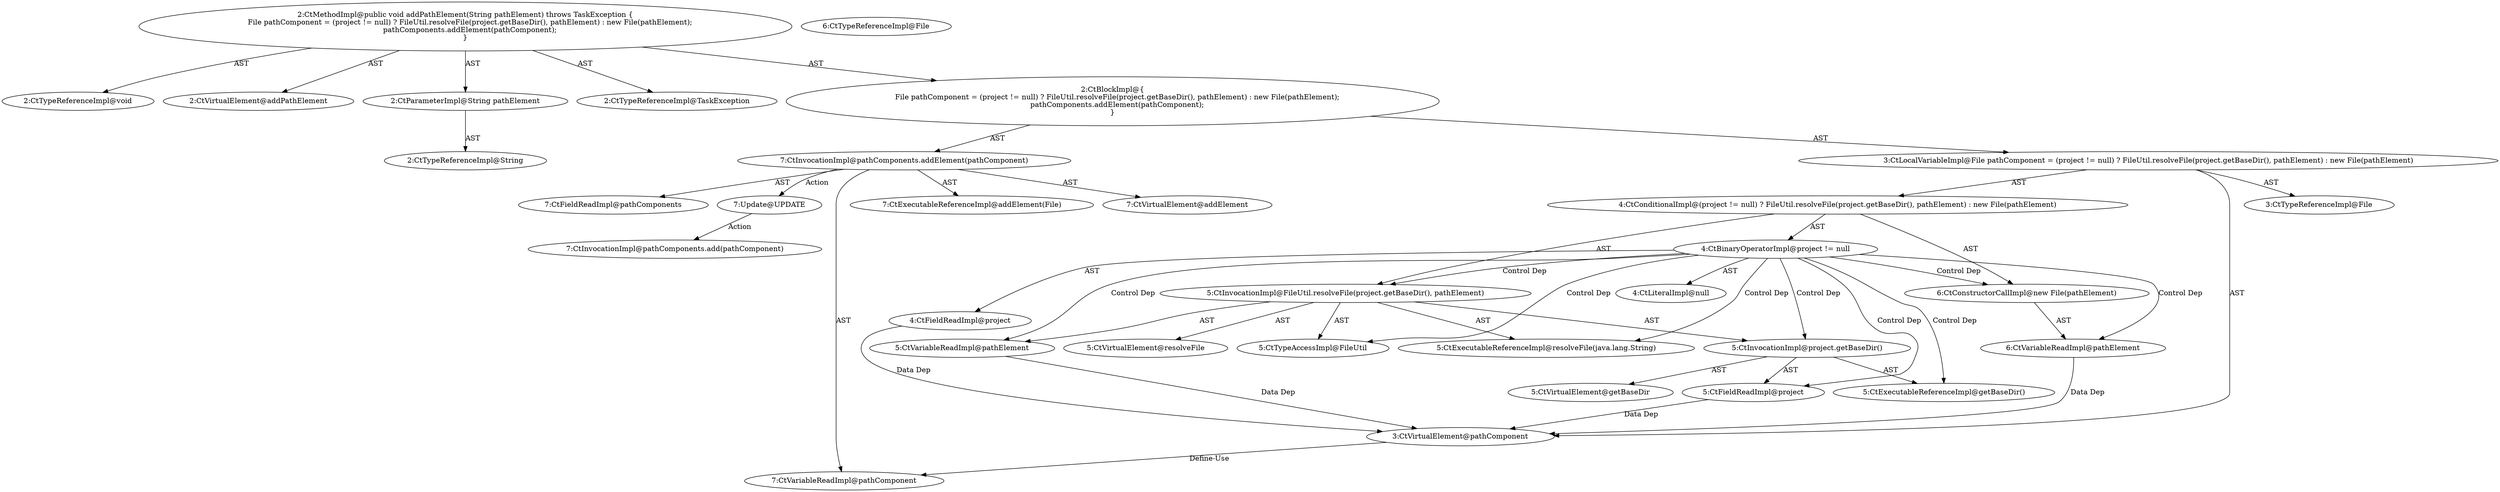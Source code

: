 digraph "addPathElement#?,String" {
0 [label="2:CtTypeReferenceImpl@void" shape=ellipse]
1 [label="2:CtVirtualElement@addPathElement" shape=ellipse]
2 [label="2:CtParameterImpl@String pathElement" shape=ellipse]
3 [label="2:CtTypeReferenceImpl@String" shape=ellipse]
4 [label="2:CtTypeReferenceImpl@TaskException" shape=ellipse]
5 [label="3:CtTypeReferenceImpl@File" shape=ellipse]
6 [label="4:CtFieldReadImpl@project" shape=ellipse]
7 [label="4:CtLiteralImpl@null" shape=ellipse]
8 [label="4:CtBinaryOperatorImpl@project != null" shape=ellipse]
9 [label="5:CtExecutableReferenceImpl@resolveFile(java.lang.String)" shape=ellipse]
10 [label="5:CtVirtualElement@resolveFile" shape=ellipse]
11 [label="5:CtTypeAccessImpl@FileUtil" shape=ellipse]
12 [label="5:CtExecutableReferenceImpl@getBaseDir()" shape=ellipse]
13 [label="5:CtVirtualElement@getBaseDir" shape=ellipse]
14 [label="5:CtFieldReadImpl@project" shape=ellipse]
15 [label="5:CtInvocationImpl@project.getBaseDir()" shape=ellipse]
16 [label="5:CtVariableReadImpl@pathElement" shape=ellipse]
17 [label="5:CtInvocationImpl@FileUtil.resolveFile(project.getBaseDir(), pathElement)" shape=ellipse]
18 [label="6:CtTypeReferenceImpl@File" shape=ellipse]
19 [label="6:CtVariableReadImpl@pathElement" shape=ellipse]
20 [label="6:CtConstructorCallImpl@new File(pathElement)" shape=ellipse]
21 [label="4:CtConditionalImpl@(project != null) ? FileUtil.resolveFile(project.getBaseDir(), pathElement) : new File(pathElement)" shape=ellipse]
22 [label="3:CtVirtualElement@pathComponent" shape=ellipse]
23 [label="3:CtLocalVariableImpl@File pathComponent = (project != null) ? FileUtil.resolveFile(project.getBaseDir(), pathElement) : new File(pathElement)" shape=ellipse]
24 [label="7:CtExecutableReferenceImpl@addElement(File)" shape=ellipse]
25 [label="7:CtVirtualElement@addElement" shape=ellipse]
26 [label="7:CtFieldReadImpl@pathComponents" shape=ellipse]
27 [label="7:CtVariableReadImpl@pathComponent" shape=ellipse]
28 [label="7:CtInvocationImpl@pathComponents.addElement(pathComponent)" shape=ellipse]
29 [label="2:CtBlockImpl@\{
    File pathComponent = (project != null) ? FileUtil.resolveFile(project.getBaseDir(), pathElement) : new File(pathElement);
    pathComponents.addElement(pathComponent);
\}" shape=ellipse]
30 [label="2:CtMethodImpl@public void addPathElement(String pathElement) throws TaskException \{
    File pathComponent = (project != null) ? FileUtil.resolveFile(project.getBaseDir(), pathElement) : new File(pathElement);
    pathComponents.addElement(pathComponent);
\}" shape=ellipse]
31 [label="7:Update@UPDATE" shape=ellipse]
32 [label="7:CtInvocationImpl@pathComponents.add(pathComponent)" shape=ellipse]
2 -> 3 [label="AST"];
6 -> 22 [label="Data Dep"];
8 -> 6 [label="AST"];
8 -> 7 [label="AST"];
8 -> 17 [label="Control Dep"];
8 -> 9 [label="Control Dep"];
8 -> 11 [label="Control Dep"];
8 -> 15 [label="Control Dep"];
8 -> 12 [label="Control Dep"];
8 -> 14 [label="Control Dep"];
8 -> 16 [label="Control Dep"];
8 -> 20 [label="Control Dep"];
8 -> 19 [label="Control Dep"];
14 -> 22 [label="Data Dep"];
15 -> 13 [label="AST"];
15 -> 14 [label="AST"];
15 -> 12 [label="AST"];
16 -> 22 [label="Data Dep"];
17 -> 10 [label="AST"];
17 -> 11 [label="AST"];
17 -> 9 [label="AST"];
17 -> 15 [label="AST"];
17 -> 16 [label="AST"];
19 -> 22 [label="Data Dep"];
20 -> 19 [label="AST"];
21 -> 8 [label="AST"];
21 -> 17 [label="AST"];
21 -> 20 [label="AST"];
22 -> 27 [label="Define-Use"];
23 -> 22 [label="AST"];
23 -> 5 [label="AST"];
23 -> 21 [label="AST"];
28 -> 25 [label="AST"];
28 -> 26 [label="AST"];
28 -> 24 [label="AST"];
28 -> 27 [label="AST"];
28 -> 31 [label="Action"];
29 -> 23 [label="AST"];
29 -> 28 [label="AST"];
30 -> 1 [label="AST"];
30 -> 0 [label="AST"];
30 -> 2 [label="AST"];
30 -> 4 [label="AST"];
30 -> 29 [label="AST"];
31 -> 32 [label="Action"];
}